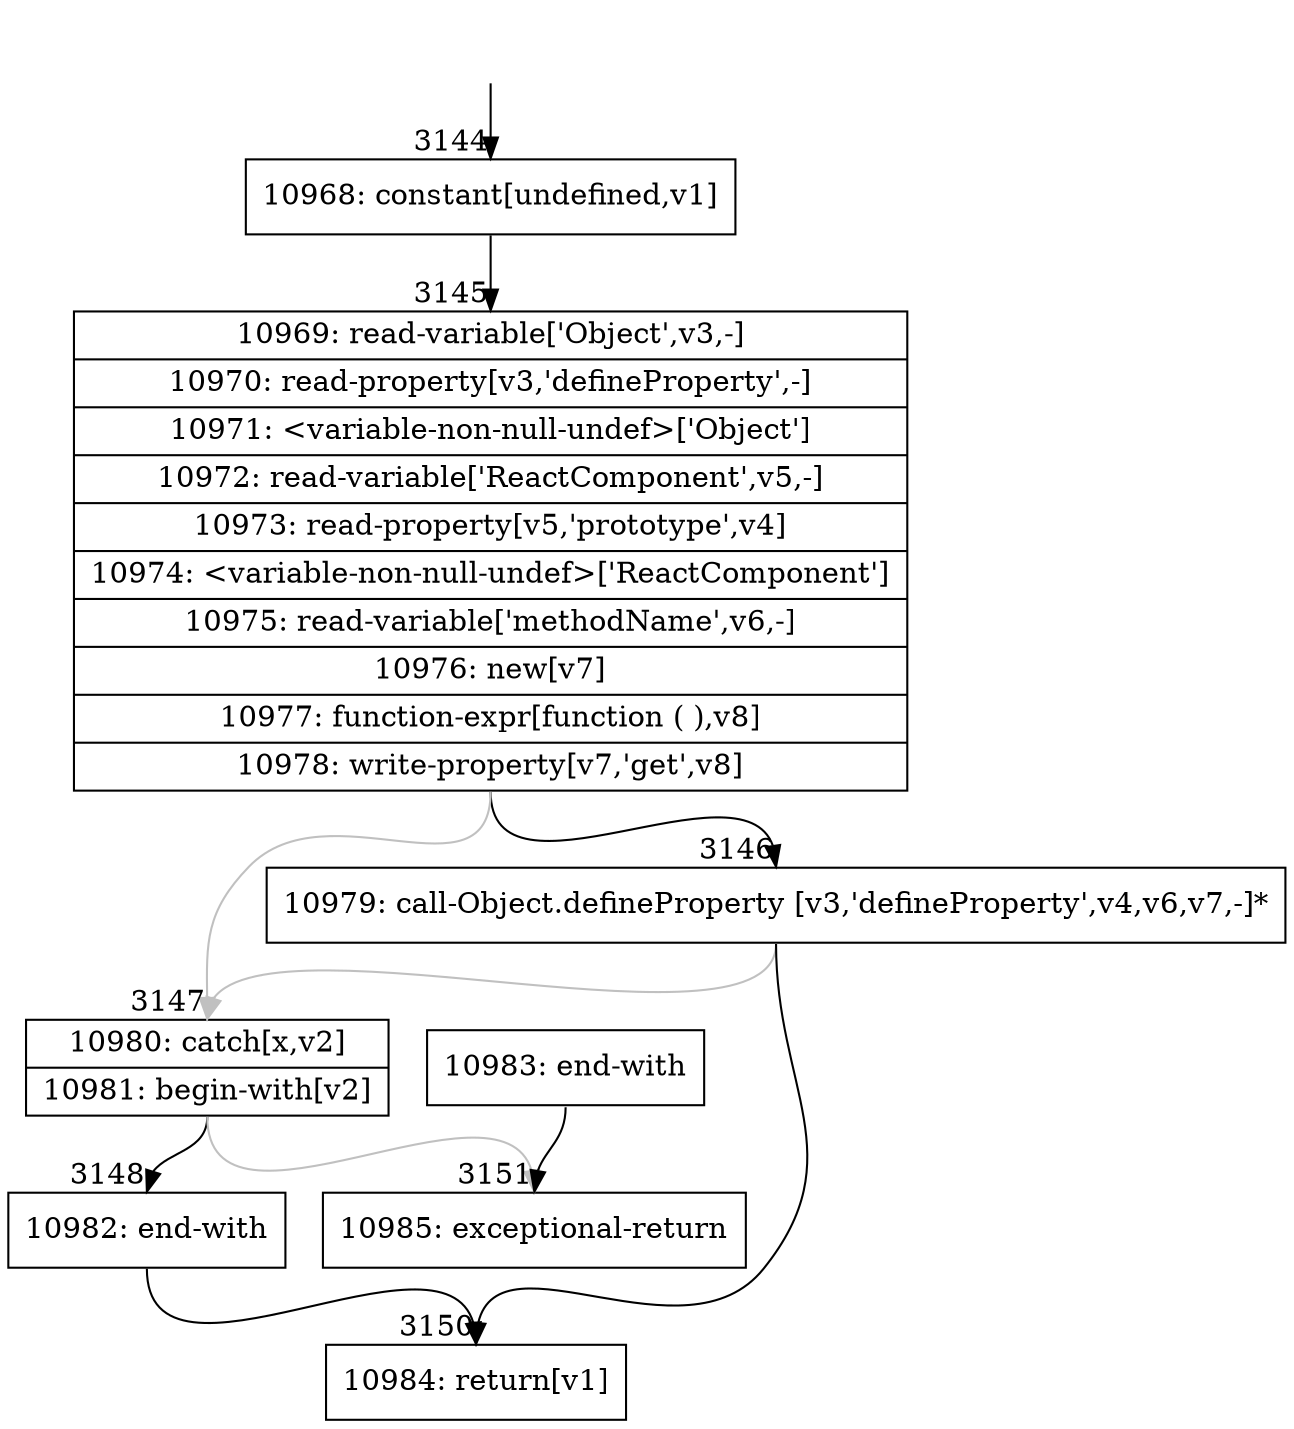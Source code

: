 digraph {
rankdir="TD"
BB_entry225[shape=none,label=""];
BB_entry225 -> BB3144 [tailport=s, headport=n, headlabel="    3144"]
BB3144 [shape=record label="{10968: constant[undefined,v1]}" ] 
BB3144 -> BB3145 [tailport=s, headport=n, headlabel="      3145"]
BB3145 [shape=record label="{10969: read-variable['Object',v3,-]|10970: read-property[v3,'defineProperty',-]|10971: \<variable-non-null-undef\>['Object']|10972: read-variable['ReactComponent',v5,-]|10973: read-property[v5,'prototype',v4]|10974: \<variable-non-null-undef\>['ReactComponent']|10975: read-variable['methodName',v6,-]|10976: new[v7]|10977: function-expr[function ( ),v8]|10978: write-property[v7,'get',v8]}" ] 
BB3145 -> BB3146 [tailport=s, headport=n, headlabel="      3146"]
BB3145 -> BB3147 [tailport=s, headport=n, color=gray, headlabel="      3147"]
BB3146 [shape=record label="{10979: call-Object.defineProperty [v3,'defineProperty',v4,v6,v7,-]*}" ] 
BB3146 -> BB3150 [tailport=s, headport=n, headlabel="      3150"]
BB3146 -> BB3147 [tailport=s, headport=n, color=gray]
BB3147 [shape=record label="{10980: catch[x,v2]|10981: begin-with[v2]}" ] 
BB3147 -> BB3148 [tailport=s, headport=n, headlabel="      3148"]
BB3147 -> BB3151 [tailport=s, headport=n, color=gray, headlabel="      3151"]
BB3148 [shape=record label="{10982: end-with}" ] 
BB3148 -> BB3150 [tailport=s, headport=n]
BB3149 [shape=record label="{10983: end-with}" ] 
BB3149 -> BB3151 [tailport=s, headport=n]
BB3150 [shape=record label="{10984: return[v1]}" ] 
BB3151 [shape=record label="{10985: exceptional-return}" ] 
//#$~ 6049
}
